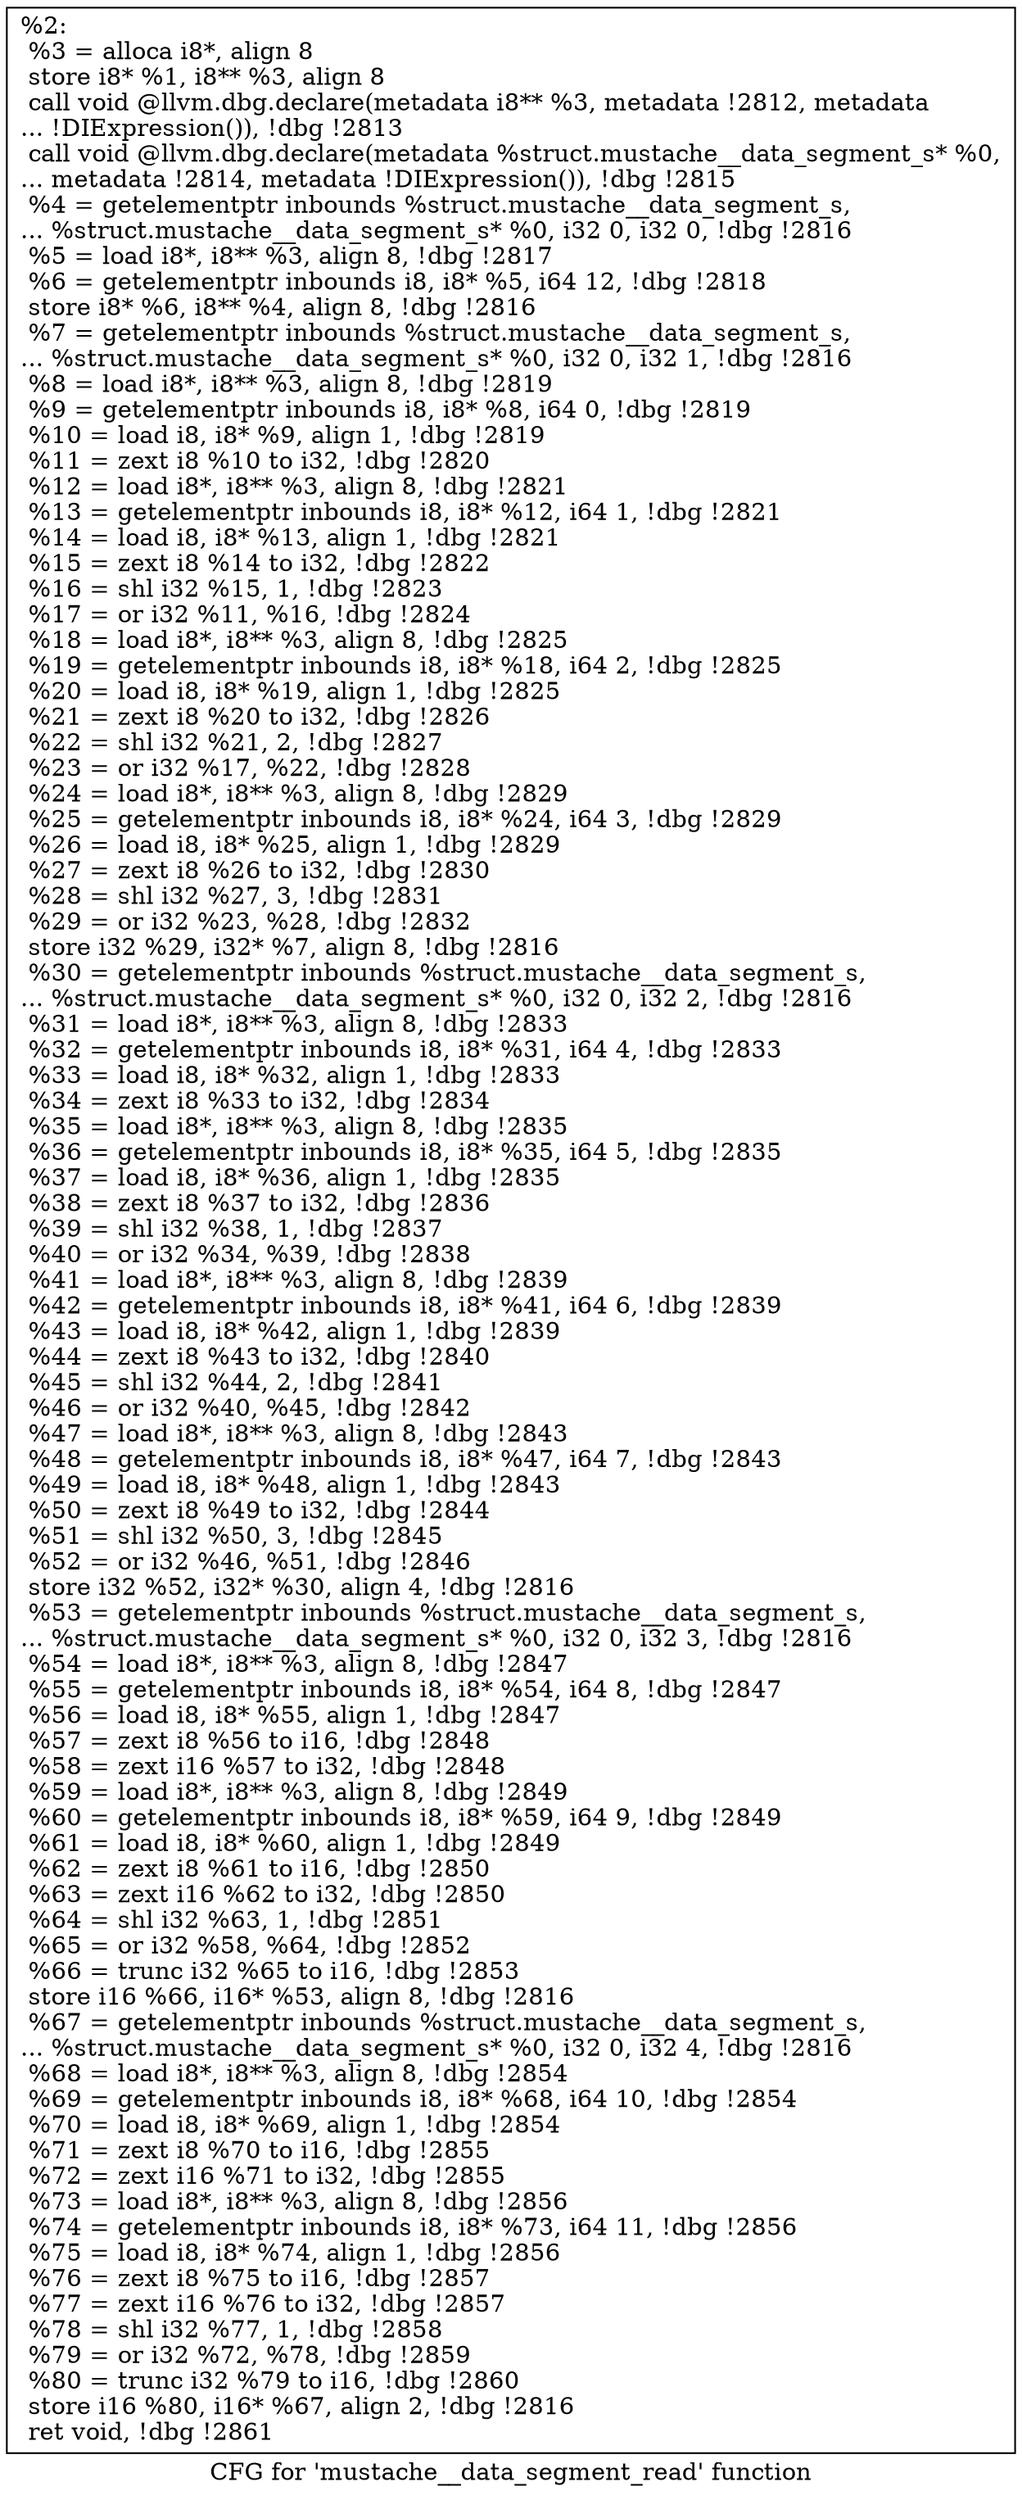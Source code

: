 digraph "CFG for 'mustache__data_segment_read' function" {
	label="CFG for 'mustache__data_segment_read' function";

	Node0x556851fae7a0 [shape=record,label="{%2:\l  %3 = alloca i8*, align 8\l  store i8* %1, i8** %3, align 8\l  call void @llvm.dbg.declare(metadata i8** %3, metadata !2812, metadata\l... !DIExpression()), !dbg !2813\l  call void @llvm.dbg.declare(metadata %struct.mustache__data_segment_s* %0,\l... metadata !2814, metadata !DIExpression()), !dbg !2815\l  %4 = getelementptr inbounds %struct.mustache__data_segment_s,\l... %struct.mustache__data_segment_s* %0, i32 0, i32 0, !dbg !2816\l  %5 = load i8*, i8** %3, align 8, !dbg !2817\l  %6 = getelementptr inbounds i8, i8* %5, i64 12, !dbg !2818\l  store i8* %6, i8** %4, align 8, !dbg !2816\l  %7 = getelementptr inbounds %struct.mustache__data_segment_s,\l... %struct.mustache__data_segment_s* %0, i32 0, i32 1, !dbg !2816\l  %8 = load i8*, i8** %3, align 8, !dbg !2819\l  %9 = getelementptr inbounds i8, i8* %8, i64 0, !dbg !2819\l  %10 = load i8, i8* %9, align 1, !dbg !2819\l  %11 = zext i8 %10 to i32, !dbg !2820\l  %12 = load i8*, i8** %3, align 8, !dbg !2821\l  %13 = getelementptr inbounds i8, i8* %12, i64 1, !dbg !2821\l  %14 = load i8, i8* %13, align 1, !dbg !2821\l  %15 = zext i8 %14 to i32, !dbg !2822\l  %16 = shl i32 %15, 1, !dbg !2823\l  %17 = or i32 %11, %16, !dbg !2824\l  %18 = load i8*, i8** %3, align 8, !dbg !2825\l  %19 = getelementptr inbounds i8, i8* %18, i64 2, !dbg !2825\l  %20 = load i8, i8* %19, align 1, !dbg !2825\l  %21 = zext i8 %20 to i32, !dbg !2826\l  %22 = shl i32 %21, 2, !dbg !2827\l  %23 = or i32 %17, %22, !dbg !2828\l  %24 = load i8*, i8** %3, align 8, !dbg !2829\l  %25 = getelementptr inbounds i8, i8* %24, i64 3, !dbg !2829\l  %26 = load i8, i8* %25, align 1, !dbg !2829\l  %27 = zext i8 %26 to i32, !dbg !2830\l  %28 = shl i32 %27, 3, !dbg !2831\l  %29 = or i32 %23, %28, !dbg !2832\l  store i32 %29, i32* %7, align 8, !dbg !2816\l  %30 = getelementptr inbounds %struct.mustache__data_segment_s,\l... %struct.mustache__data_segment_s* %0, i32 0, i32 2, !dbg !2816\l  %31 = load i8*, i8** %3, align 8, !dbg !2833\l  %32 = getelementptr inbounds i8, i8* %31, i64 4, !dbg !2833\l  %33 = load i8, i8* %32, align 1, !dbg !2833\l  %34 = zext i8 %33 to i32, !dbg !2834\l  %35 = load i8*, i8** %3, align 8, !dbg !2835\l  %36 = getelementptr inbounds i8, i8* %35, i64 5, !dbg !2835\l  %37 = load i8, i8* %36, align 1, !dbg !2835\l  %38 = zext i8 %37 to i32, !dbg !2836\l  %39 = shl i32 %38, 1, !dbg !2837\l  %40 = or i32 %34, %39, !dbg !2838\l  %41 = load i8*, i8** %3, align 8, !dbg !2839\l  %42 = getelementptr inbounds i8, i8* %41, i64 6, !dbg !2839\l  %43 = load i8, i8* %42, align 1, !dbg !2839\l  %44 = zext i8 %43 to i32, !dbg !2840\l  %45 = shl i32 %44, 2, !dbg !2841\l  %46 = or i32 %40, %45, !dbg !2842\l  %47 = load i8*, i8** %3, align 8, !dbg !2843\l  %48 = getelementptr inbounds i8, i8* %47, i64 7, !dbg !2843\l  %49 = load i8, i8* %48, align 1, !dbg !2843\l  %50 = zext i8 %49 to i32, !dbg !2844\l  %51 = shl i32 %50, 3, !dbg !2845\l  %52 = or i32 %46, %51, !dbg !2846\l  store i32 %52, i32* %30, align 4, !dbg !2816\l  %53 = getelementptr inbounds %struct.mustache__data_segment_s,\l... %struct.mustache__data_segment_s* %0, i32 0, i32 3, !dbg !2816\l  %54 = load i8*, i8** %3, align 8, !dbg !2847\l  %55 = getelementptr inbounds i8, i8* %54, i64 8, !dbg !2847\l  %56 = load i8, i8* %55, align 1, !dbg !2847\l  %57 = zext i8 %56 to i16, !dbg !2848\l  %58 = zext i16 %57 to i32, !dbg !2848\l  %59 = load i8*, i8** %3, align 8, !dbg !2849\l  %60 = getelementptr inbounds i8, i8* %59, i64 9, !dbg !2849\l  %61 = load i8, i8* %60, align 1, !dbg !2849\l  %62 = zext i8 %61 to i16, !dbg !2850\l  %63 = zext i16 %62 to i32, !dbg !2850\l  %64 = shl i32 %63, 1, !dbg !2851\l  %65 = or i32 %58, %64, !dbg !2852\l  %66 = trunc i32 %65 to i16, !dbg !2853\l  store i16 %66, i16* %53, align 8, !dbg !2816\l  %67 = getelementptr inbounds %struct.mustache__data_segment_s,\l... %struct.mustache__data_segment_s* %0, i32 0, i32 4, !dbg !2816\l  %68 = load i8*, i8** %3, align 8, !dbg !2854\l  %69 = getelementptr inbounds i8, i8* %68, i64 10, !dbg !2854\l  %70 = load i8, i8* %69, align 1, !dbg !2854\l  %71 = zext i8 %70 to i16, !dbg !2855\l  %72 = zext i16 %71 to i32, !dbg !2855\l  %73 = load i8*, i8** %3, align 8, !dbg !2856\l  %74 = getelementptr inbounds i8, i8* %73, i64 11, !dbg !2856\l  %75 = load i8, i8* %74, align 1, !dbg !2856\l  %76 = zext i8 %75 to i16, !dbg !2857\l  %77 = zext i16 %76 to i32, !dbg !2857\l  %78 = shl i32 %77, 1, !dbg !2858\l  %79 = or i32 %72, %78, !dbg !2859\l  %80 = trunc i32 %79 to i16, !dbg !2860\l  store i16 %80, i16* %67, align 2, !dbg !2816\l  ret void, !dbg !2861\l}"];
}
